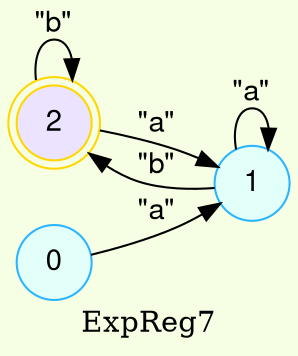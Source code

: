 digraph finite_state_machine {
	bgcolor = "#F6FFE3"
	node [fontname="Helvetica,Arial,sans-serif" ]
	edge [fontname="Helvetica,Arial,sans-serif"]
	rankdir=LR;
	node [shape = doublecircle, color = gold fillcolor="#EBE3FF" style =filled];2;
	node [shape = circle, color = "#2CB5FF" fillcolor="#E3FFFA" style =filled];

0->1[label = "\"a\""];
1->1[label = "\"a\""];
1->2[label = "\"b\""];
2->1[label = "\"a\""];
2->2[label = "\"b\""];
label= ExpReg7}